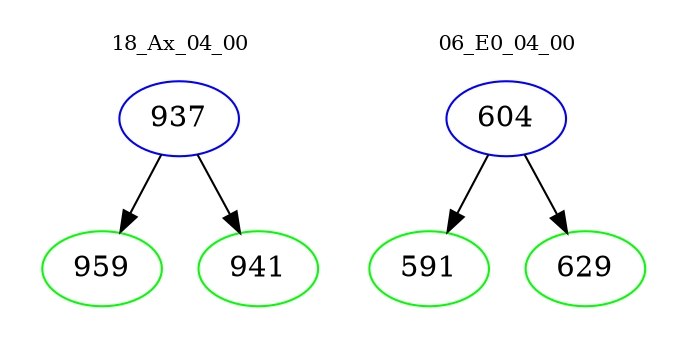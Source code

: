 digraph{
subgraph cluster_0 {
color = white
label = "18_Ax_04_00";
fontsize=10;
T0_937 [label="937", color="blue"]
T0_937 -> T0_959 [color="black"]
T0_959 [label="959", color="green"]
T0_937 -> T0_941 [color="black"]
T0_941 [label="941", color="green"]
}
subgraph cluster_1 {
color = white
label = "06_E0_04_00";
fontsize=10;
T1_604 [label="604", color="blue"]
T1_604 -> T1_591 [color="black"]
T1_591 [label="591", color="green"]
T1_604 -> T1_629 [color="black"]
T1_629 [label="629", color="green"]
}
}
